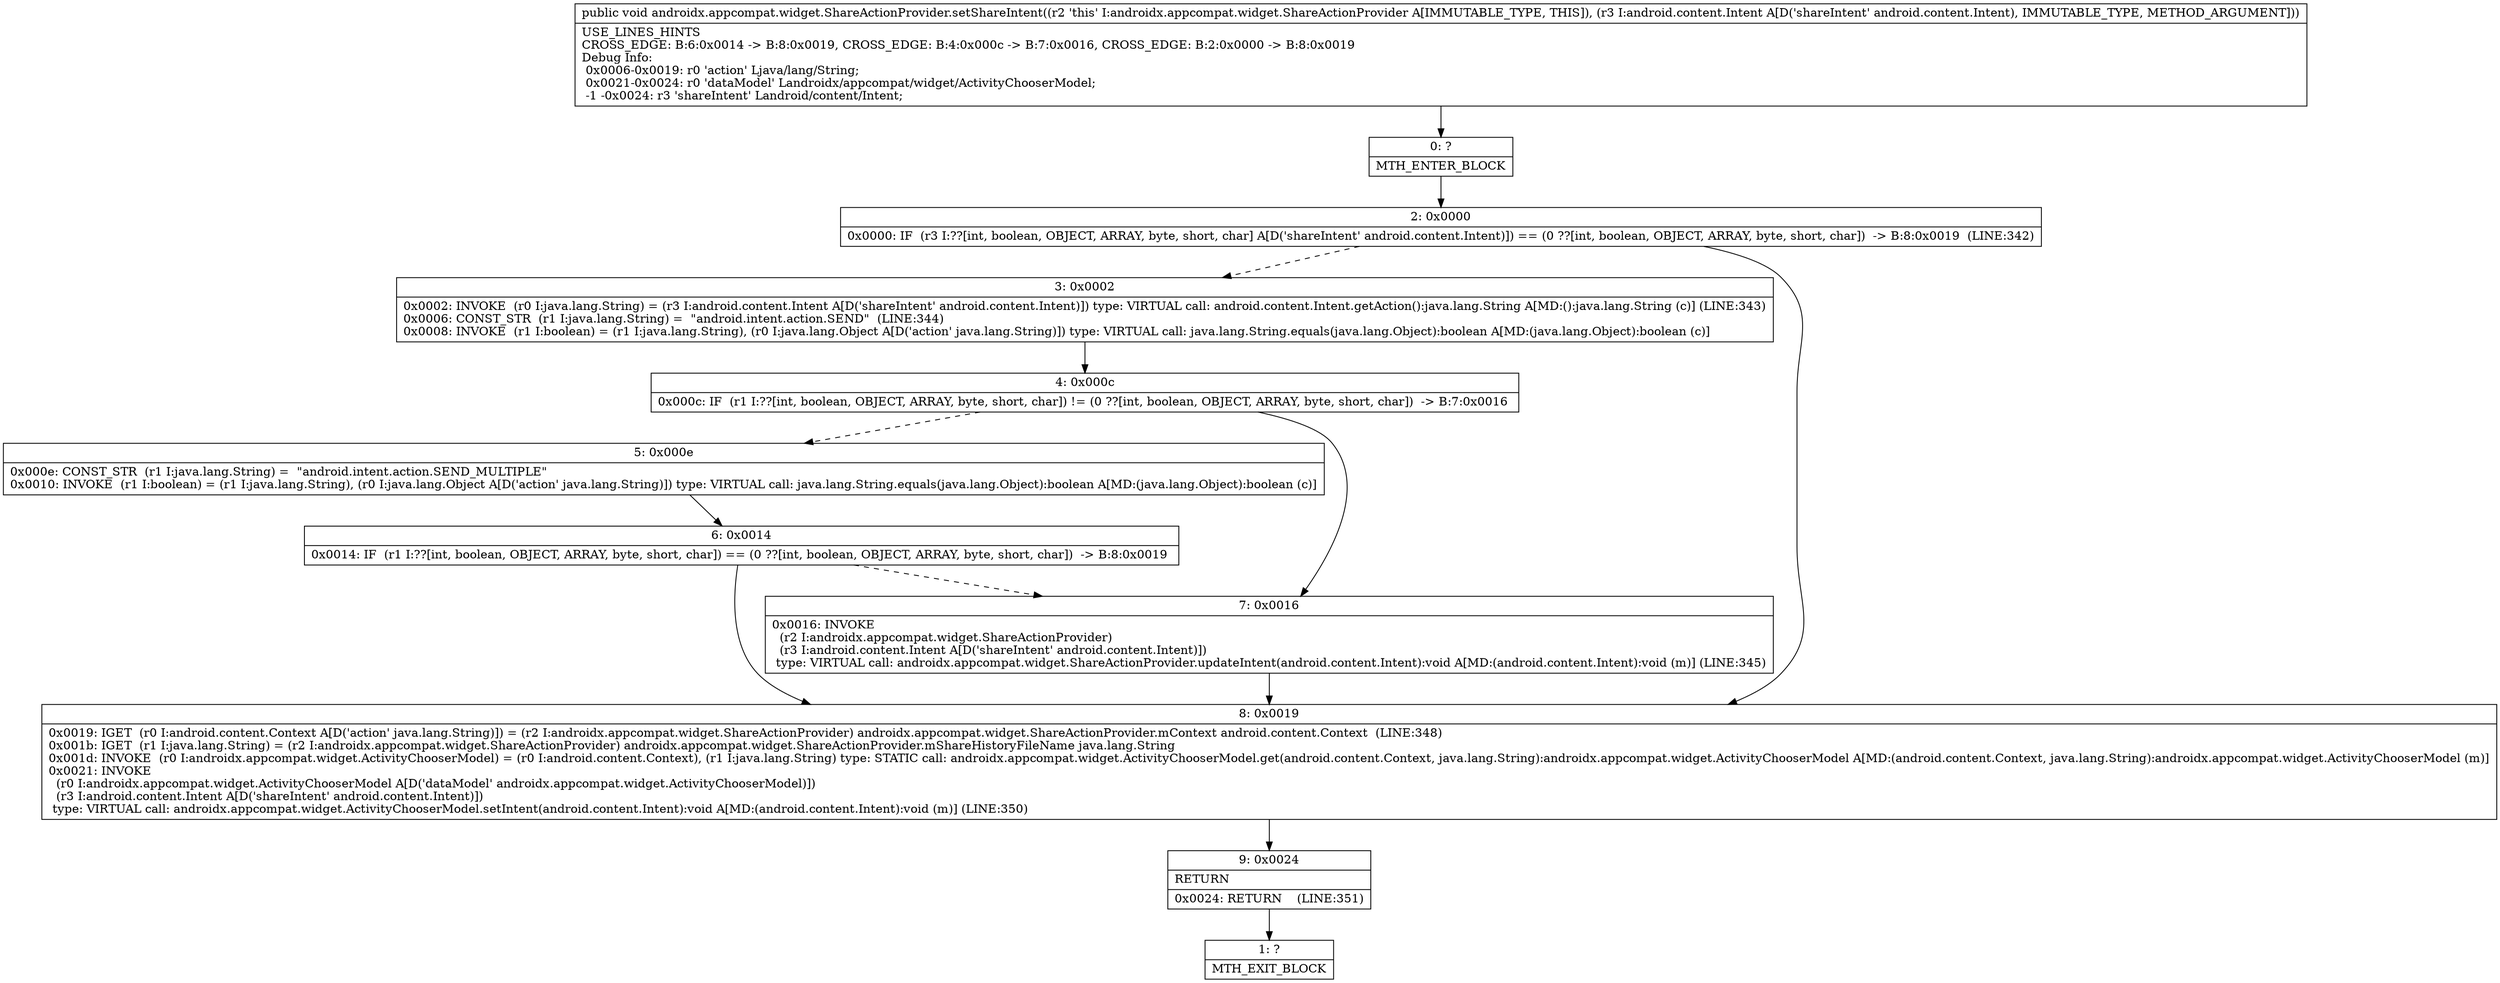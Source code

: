 digraph "CFG forandroidx.appcompat.widget.ShareActionProvider.setShareIntent(Landroid\/content\/Intent;)V" {
Node_0 [shape=record,label="{0\:\ ?|MTH_ENTER_BLOCK\l}"];
Node_2 [shape=record,label="{2\:\ 0x0000|0x0000: IF  (r3 I:??[int, boolean, OBJECT, ARRAY, byte, short, char] A[D('shareIntent' android.content.Intent)]) == (0 ??[int, boolean, OBJECT, ARRAY, byte, short, char])  \-\> B:8:0x0019  (LINE:342)\l}"];
Node_3 [shape=record,label="{3\:\ 0x0002|0x0002: INVOKE  (r0 I:java.lang.String) = (r3 I:android.content.Intent A[D('shareIntent' android.content.Intent)]) type: VIRTUAL call: android.content.Intent.getAction():java.lang.String A[MD:():java.lang.String (c)] (LINE:343)\l0x0006: CONST_STR  (r1 I:java.lang.String) =  \"android.intent.action.SEND\"  (LINE:344)\l0x0008: INVOKE  (r1 I:boolean) = (r1 I:java.lang.String), (r0 I:java.lang.Object A[D('action' java.lang.String)]) type: VIRTUAL call: java.lang.String.equals(java.lang.Object):boolean A[MD:(java.lang.Object):boolean (c)]\l}"];
Node_4 [shape=record,label="{4\:\ 0x000c|0x000c: IF  (r1 I:??[int, boolean, OBJECT, ARRAY, byte, short, char]) != (0 ??[int, boolean, OBJECT, ARRAY, byte, short, char])  \-\> B:7:0x0016 \l}"];
Node_5 [shape=record,label="{5\:\ 0x000e|0x000e: CONST_STR  (r1 I:java.lang.String) =  \"android.intent.action.SEND_MULTIPLE\" \l0x0010: INVOKE  (r1 I:boolean) = (r1 I:java.lang.String), (r0 I:java.lang.Object A[D('action' java.lang.String)]) type: VIRTUAL call: java.lang.String.equals(java.lang.Object):boolean A[MD:(java.lang.Object):boolean (c)]\l}"];
Node_6 [shape=record,label="{6\:\ 0x0014|0x0014: IF  (r1 I:??[int, boolean, OBJECT, ARRAY, byte, short, char]) == (0 ??[int, boolean, OBJECT, ARRAY, byte, short, char])  \-\> B:8:0x0019 \l}"];
Node_7 [shape=record,label="{7\:\ 0x0016|0x0016: INVOKE  \l  (r2 I:androidx.appcompat.widget.ShareActionProvider)\l  (r3 I:android.content.Intent A[D('shareIntent' android.content.Intent)])\l type: VIRTUAL call: androidx.appcompat.widget.ShareActionProvider.updateIntent(android.content.Intent):void A[MD:(android.content.Intent):void (m)] (LINE:345)\l}"];
Node_8 [shape=record,label="{8\:\ 0x0019|0x0019: IGET  (r0 I:android.content.Context A[D('action' java.lang.String)]) = (r2 I:androidx.appcompat.widget.ShareActionProvider) androidx.appcompat.widget.ShareActionProvider.mContext android.content.Context  (LINE:348)\l0x001b: IGET  (r1 I:java.lang.String) = (r2 I:androidx.appcompat.widget.ShareActionProvider) androidx.appcompat.widget.ShareActionProvider.mShareHistoryFileName java.lang.String \l0x001d: INVOKE  (r0 I:androidx.appcompat.widget.ActivityChooserModel) = (r0 I:android.content.Context), (r1 I:java.lang.String) type: STATIC call: androidx.appcompat.widget.ActivityChooserModel.get(android.content.Context, java.lang.String):androidx.appcompat.widget.ActivityChooserModel A[MD:(android.content.Context, java.lang.String):androidx.appcompat.widget.ActivityChooserModel (m)]\l0x0021: INVOKE  \l  (r0 I:androidx.appcompat.widget.ActivityChooserModel A[D('dataModel' androidx.appcompat.widget.ActivityChooserModel)])\l  (r3 I:android.content.Intent A[D('shareIntent' android.content.Intent)])\l type: VIRTUAL call: androidx.appcompat.widget.ActivityChooserModel.setIntent(android.content.Intent):void A[MD:(android.content.Intent):void (m)] (LINE:350)\l}"];
Node_9 [shape=record,label="{9\:\ 0x0024|RETURN\l|0x0024: RETURN    (LINE:351)\l}"];
Node_1 [shape=record,label="{1\:\ ?|MTH_EXIT_BLOCK\l}"];
MethodNode[shape=record,label="{public void androidx.appcompat.widget.ShareActionProvider.setShareIntent((r2 'this' I:androidx.appcompat.widget.ShareActionProvider A[IMMUTABLE_TYPE, THIS]), (r3 I:android.content.Intent A[D('shareIntent' android.content.Intent), IMMUTABLE_TYPE, METHOD_ARGUMENT]))  | USE_LINES_HINTS\lCROSS_EDGE: B:6:0x0014 \-\> B:8:0x0019, CROSS_EDGE: B:4:0x000c \-\> B:7:0x0016, CROSS_EDGE: B:2:0x0000 \-\> B:8:0x0019\lDebug Info:\l  0x0006\-0x0019: r0 'action' Ljava\/lang\/String;\l  0x0021\-0x0024: r0 'dataModel' Landroidx\/appcompat\/widget\/ActivityChooserModel;\l  \-1 \-0x0024: r3 'shareIntent' Landroid\/content\/Intent;\l}"];
MethodNode -> Node_0;Node_0 -> Node_2;
Node_2 -> Node_3[style=dashed];
Node_2 -> Node_8;
Node_3 -> Node_4;
Node_4 -> Node_5[style=dashed];
Node_4 -> Node_7;
Node_5 -> Node_6;
Node_6 -> Node_7[style=dashed];
Node_6 -> Node_8;
Node_7 -> Node_8;
Node_8 -> Node_9;
Node_9 -> Node_1;
}

